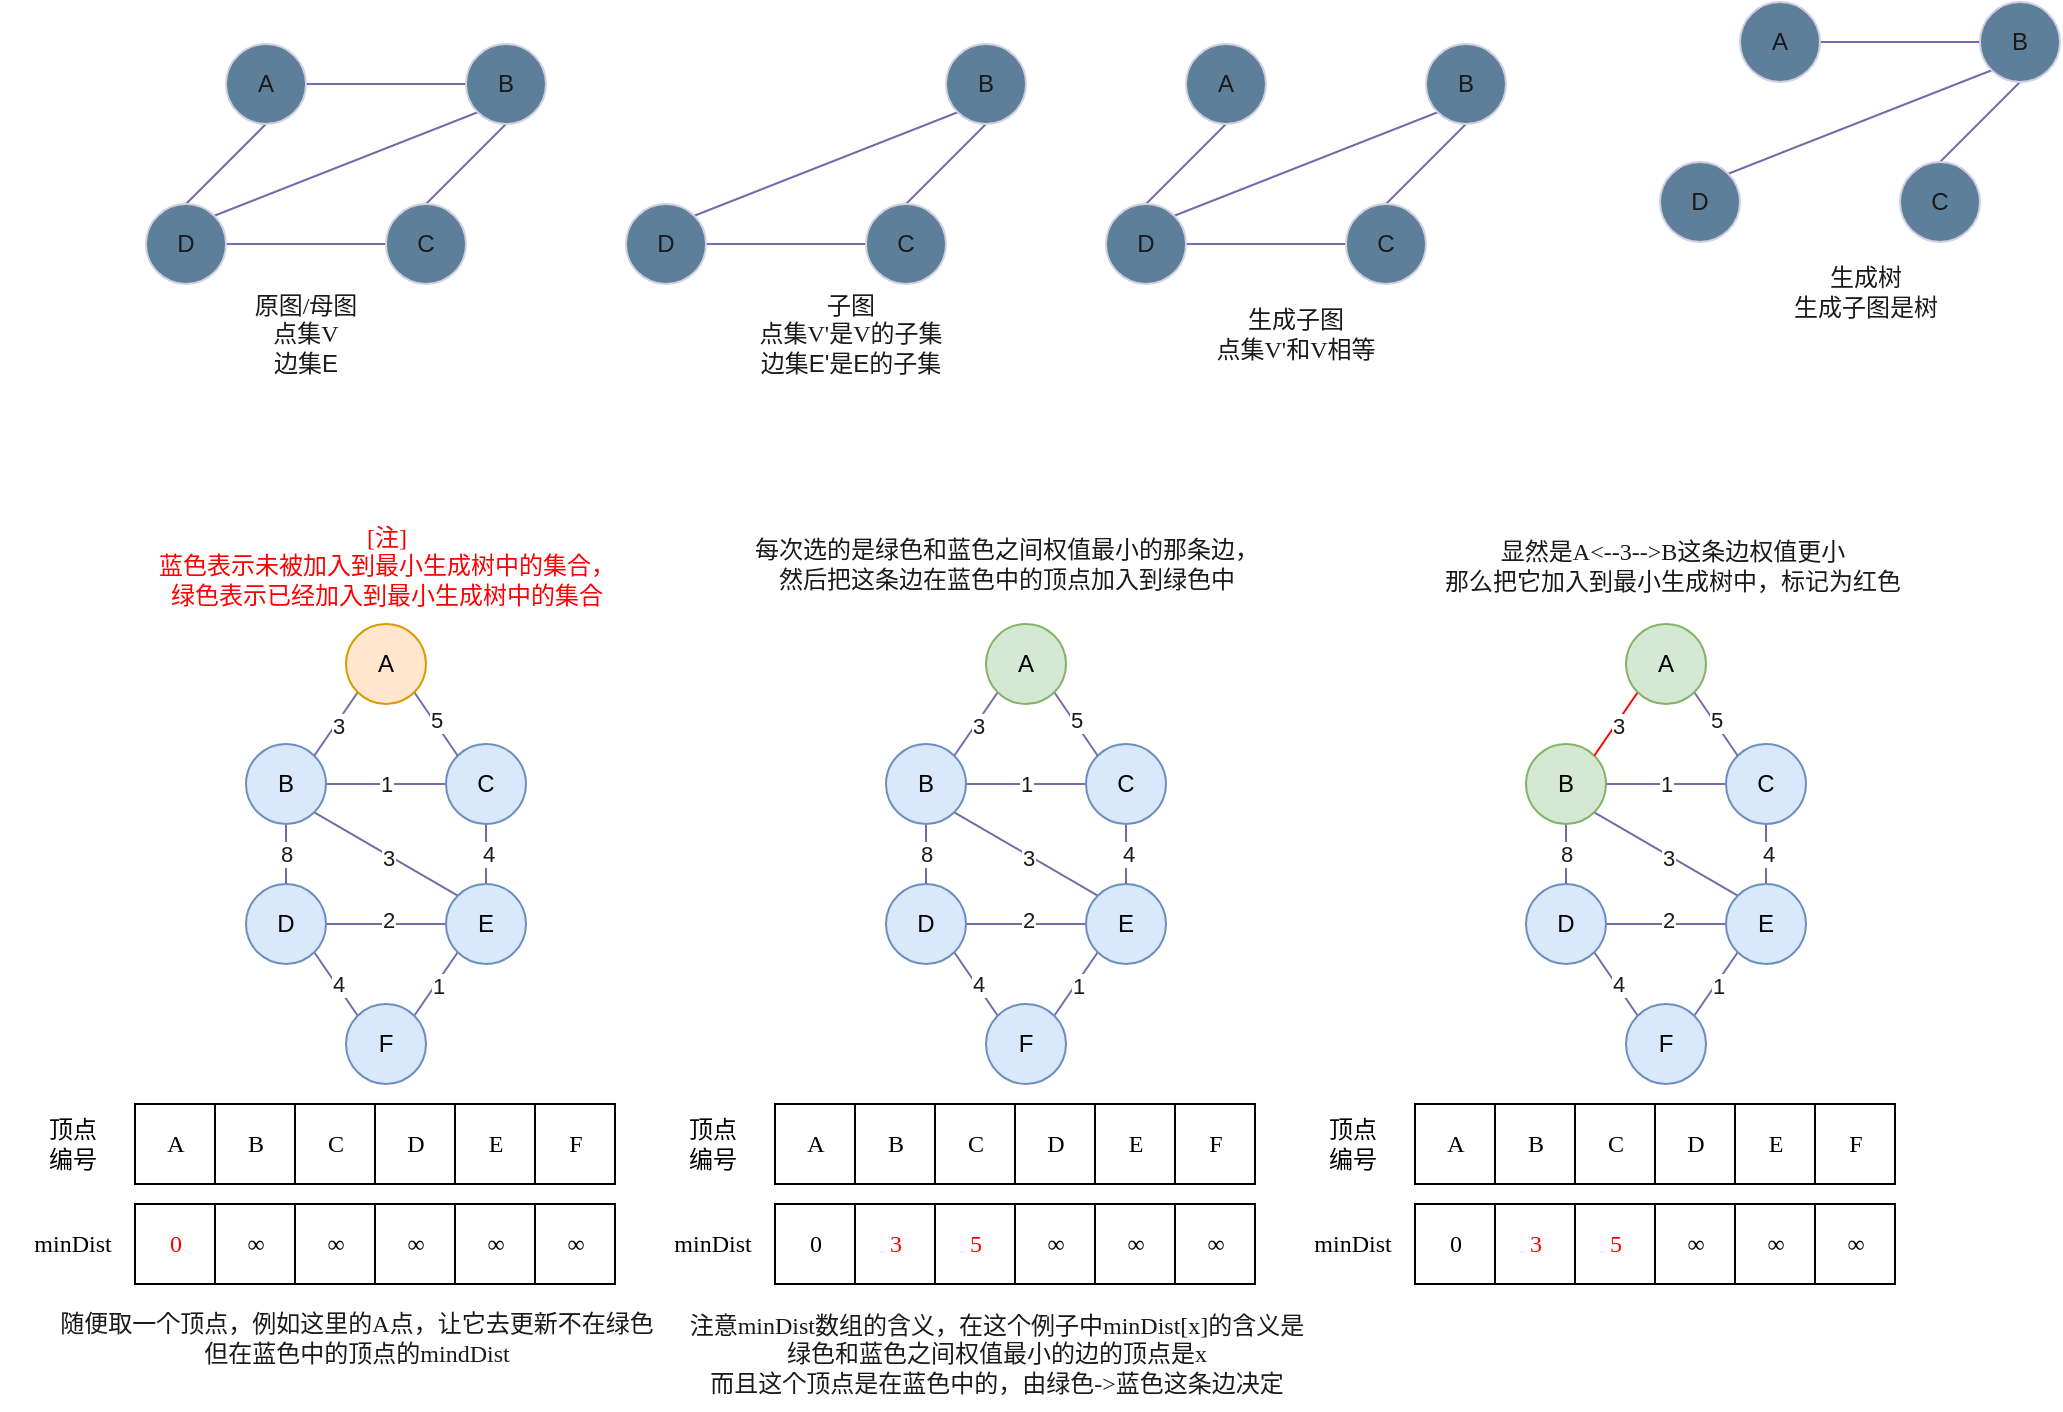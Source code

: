 <mxfile version="22.1.0" type="github">
  <diagram name="第 1 页" id="YPvkgxc72pYJRDHyZyRr">
    <mxGraphModel dx="1018" dy="499" grid="0" gridSize="10" guides="1" tooltips="1" connect="1" arrows="1" fold="1" page="1" pageScale="1" pageWidth="1654" pageHeight="2336" math="0" shadow="0">
      <root>
        <mxCell id="0" />
        <mxCell id="1" parent="0" />
        <mxCell id="_yBtyHJ39RuyEk72oxiZ-6" style="rounded=0;orthogonalLoop=1;jettySize=auto;html=1;exitX=1;exitY=0.5;exitDx=0;exitDy=0;endArrow=none;endFill=0;labelBackgroundColor=none;strokeColor=#736CA8;fontColor=default;" edge="1" parent="1" source="_yBtyHJ39RuyEk72oxiZ-1" target="_yBtyHJ39RuyEk72oxiZ-2">
          <mxGeometry relative="1" as="geometry" />
        </mxCell>
        <mxCell id="_yBtyHJ39RuyEk72oxiZ-8" style="rounded=0;orthogonalLoop=1;jettySize=auto;html=1;exitX=0.5;exitY=1;exitDx=0;exitDy=0;endArrow=none;endFill=0;entryX=0.5;entryY=0;entryDx=0;entryDy=0;labelBackgroundColor=none;strokeColor=#736CA8;fontColor=default;" edge="1" parent="1" source="_yBtyHJ39RuyEk72oxiZ-1" target="_yBtyHJ39RuyEk72oxiZ-3">
          <mxGeometry relative="1" as="geometry" />
        </mxCell>
        <mxCell id="_yBtyHJ39RuyEk72oxiZ-1" value="A" style="ellipse;whiteSpace=wrap;html=1;aspect=fixed;labelBackgroundColor=none;fillColor=#5D7F99;strokeColor=#D0CEE2;fontColor=#1A1A1A;" vertex="1" parent="1">
          <mxGeometry x="120" y="40" width="40" height="40" as="geometry" />
        </mxCell>
        <mxCell id="_yBtyHJ39RuyEk72oxiZ-7" style="rounded=0;orthogonalLoop=1;jettySize=auto;html=1;exitX=0.5;exitY=1;exitDx=0;exitDy=0;endArrow=none;endFill=0;labelBackgroundColor=none;strokeColor=#736CA8;fontColor=default;entryX=0.5;entryY=0;entryDx=0;entryDy=0;" edge="1" parent="1" source="_yBtyHJ39RuyEk72oxiZ-2" target="_yBtyHJ39RuyEk72oxiZ-4">
          <mxGeometry relative="1" as="geometry" />
        </mxCell>
        <mxCell id="_yBtyHJ39RuyEk72oxiZ-9" style="rounded=0;orthogonalLoop=1;jettySize=auto;html=1;exitX=0;exitY=1;exitDx=0;exitDy=0;entryX=1;entryY=0;entryDx=0;entryDy=0;endArrow=none;endFill=0;labelBackgroundColor=none;strokeColor=#736CA8;fontColor=default;" edge="1" parent="1" source="_yBtyHJ39RuyEk72oxiZ-2" target="_yBtyHJ39RuyEk72oxiZ-3">
          <mxGeometry relative="1" as="geometry" />
        </mxCell>
        <mxCell id="_yBtyHJ39RuyEk72oxiZ-2" value="B" style="ellipse;whiteSpace=wrap;html=1;aspect=fixed;labelBackgroundColor=none;fillColor=#5D7F99;strokeColor=#D0CEE2;fontColor=#1A1A1A;" vertex="1" parent="1">
          <mxGeometry x="240" y="40" width="40" height="40" as="geometry" />
        </mxCell>
        <mxCell id="_yBtyHJ39RuyEk72oxiZ-5" style="rounded=0;orthogonalLoop=1;jettySize=auto;html=1;exitX=1;exitY=0.5;exitDx=0;exitDy=0;entryX=0;entryY=0.5;entryDx=0;entryDy=0;endArrow=none;endFill=0;labelBackgroundColor=none;strokeColor=#736CA8;fontColor=default;" edge="1" parent="1" source="_yBtyHJ39RuyEk72oxiZ-3" target="_yBtyHJ39RuyEk72oxiZ-4">
          <mxGeometry relative="1" as="geometry" />
        </mxCell>
        <mxCell id="_yBtyHJ39RuyEk72oxiZ-3" value="D" style="ellipse;whiteSpace=wrap;html=1;aspect=fixed;labelBackgroundColor=none;fillColor=#5D7F99;strokeColor=#D0CEE2;fontColor=#1A1A1A;" vertex="1" parent="1">
          <mxGeometry x="80" y="120" width="40" height="40" as="geometry" />
        </mxCell>
        <mxCell id="_yBtyHJ39RuyEk72oxiZ-4" value="C" style="ellipse;whiteSpace=wrap;html=1;aspect=fixed;labelBackgroundColor=none;fillColor=#5D7F99;strokeColor=#D0CEE2;fontColor=#1A1A1A;" vertex="1" parent="1">
          <mxGeometry x="200" y="120" width="40" height="40" as="geometry" />
        </mxCell>
        <mxCell id="_yBtyHJ39RuyEk72oxiZ-13" style="rounded=0;orthogonalLoop=1;jettySize=auto;html=1;exitX=0.5;exitY=1;exitDx=0;exitDy=0;endArrow=none;endFill=0;labelBackgroundColor=none;strokeColor=#736CA8;fontColor=default;entryX=0.5;entryY=0;entryDx=0;entryDy=0;" edge="1" parent="1" source="_yBtyHJ39RuyEk72oxiZ-15" target="_yBtyHJ39RuyEk72oxiZ-18">
          <mxGeometry relative="1" as="geometry" />
        </mxCell>
        <mxCell id="_yBtyHJ39RuyEk72oxiZ-14" style="rounded=0;orthogonalLoop=1;jettySize=auto;html=1;exitX=0;exitY=1;exitDx=0;exitDy=0;entryX=1;entryY=0;entryDx=0;entryDy=0;endArrow=none;endFill=0;labelBackgroundColor=none;strokeColor=#736CA8;fontColor=default;" edge="1" parent="1" source="_yBtyHJ39RuyEk72oxiZ-15" target="_yBtyHJ39RuyEk72oxiZ-17">
          <mxGeometry relative="1" as="geometry" />
        </mxCell>
        <mxCell id="_yBtyHJ39RuyEk72oxiZ-15" value="B" style="ellipse;whiteSpace=wrap;html=1;aspect=fixed;labelBackgroundColor=none;fillColor=#5D7F99;strokeColor=#D0CEE2;fontColor=#1A1A1A;" vertex="1" parent="1">
          <mxGeometry x="480" y="40" width="40" height="40" as="geometry" />
        </mxCell>
        <mxCell id="_yBtyHJ39RuyEk72oxiZ-16" style="rounded=0;orthogonalLoop=1;jettySize=auto;html=1;exitX=1;exitY=0.5;exitDx=0;exitDy=0;entryX=0;entryY=0.5;entryDx=0;entryDy=0;endArrow=none;endFill=0;labelBackgroundColor=none;strokeColor=#736CA8;fontColor=default;" edge="1" parent="1" source="_yBtyHJ39RuyEk72oxiZ-17" target="_yBtyHJ39RuyEk72oxiZ-18">
          <mxGeometry relative="1" as="geometry" />
        </mxCell>
        <mxCell id="_yBtyHJ39RuyEk72oxiZ-17" value="D" style="ellipse;whiteSpace=wrap;html=1;aspect=fixed;labelBackgroundColor=none;fillColor=#5D7F99;strokeColor=#D0CEE2;fontColor=#1A1A1A;" vertex="1" parent="1">
          <mxGeometry x="320" y="120" width="40" height="40" as="geometry" />
        </mxCell>
        <mxCell id="_yBtyHJ39RuyEk72oxiZ-18" value="C" style="ellipse;whiteSpace=wrap;html=1;aspect=fixed;labelBackgroundColor=none;fillColor=#5D7F99;strokeColor=#D0CEE2;fontColor=#1A1A1A;" vertex="1" parent="1">
          <mxGeometry x="440" y="120" width="40" height="40" as="geometry" />
        </mxCell>
        <mxCell id="_yBtyHJ39RuyEk72oxiZ-20" style="rounded=0;orthogonalLoop=1;jettySize=auto;html=1;exitX=0.5;exitY=1;exitDx=0;exitDy=0;endArrow=none;endFill=0;entryX=0.5;entryY=0;entryDx=0;entryDy=0;labelBackgroundColor=none;strokeColor=#736CA8;fontColor=default;" edge="1" parent="1" source="_yBtyHJ39RuyEk72oxiZ-21" target="_yBtyHJ39RuyEk72oxiZ-26">
          <mxGeometry relative="1" as="geometry" />
        </mxCell>
        <mxCell id="_yBtyHJ39RuyEk72oxiZ-21" value="A" style="ellipse;whiteSpace=wrap;html=1;aspect=fixed;labelBackgroundColor=none;fillColor=#5D7F99;strokeColor=#D0CEE2;fontColor=#1A1A1A;" vertex="1" parent="1">
          <mxGeometry x="600" y="40" width="40" height="40" as="geometry" />
        </mxCell>
        <mxCell id="_yBtyHJ39RuyEk72oxiZ-22" style="rounded=0;orthogonalLoop=1;jettySize=auto;html=1;exitX=0.5;exitY=1;exitDx=0;exitDy=0;endArrow=none;endFill=0;labelBackgroundColor=none;strokeColor=#736CA8;fontColor=default;entryX=0.5;entryY=0;entryDx=0;entryDy=0;" edge="1" parent="1" source="_yBtyHJ39RuyEk72oxiZ-24" target="_yBtyHJ39RuyEk72oxiZ-27">
          <mxGeometry relative="1" as="geometry" />
        </mxCell>
        <mxCell id="_yBtyHJ39RuyEk72oxiZ-23" style="rounded=0;orthogonalLoop=1;jettySize=auto;html=1;exitX=0;exitY=1;exitDx=0;exitDy=0;entryX=1;entryY=0;entryDx=0;entryDy=0;endArrow=none;endFill=0;labelBackgroundColor=none;strokeColor=#736CA8;fontColor=default;" edge="1" parent="1" source="_yBtyHJ39RuyEk72oxiZ-24" target="_yBtyHJ39RuyEk72oxiZ-26">
          <mxGeometry relative="1" as="geometry" />
        </mxCell>
        <mxCell id="_yBtyHJ39RuyEk72oxiZ-24" value="B" style="ellipse;whiteSpace=wrap;html=1;aspect=fixed;labelBackgroundColor=none;fillColor=#5D7F99;strokeColor=#D0CEE2;fontColor=#1A1A1A;" vertex="1" parent="1">
          <mxGeometry x="720" y="40" width="40" height="40" as="geometry" />
        </mxCell>
        <mxCell id="_yBtyHJ39RuyEk72oxiZ-25" style="rounded=0;orthogonalLoop=1;jettySize=auto;html=1;exitX=1;exitY=0.5;exitDx=0;exitDy=0;entryX=0;entryY=0.5;entryDx=0;entryDy=0;endArrow=none;endFill=0;labelBackgroundColor=none;strokeColor=#736CA8;fontColor=default;" edge="1" parent="1" source="_yBtyHJ39RuyEk72oxiZ-26" target="_yBtyHJ39RuyEk72oxiZ-27">
          <mxGeometry relative="1" as="geometry" />
        </mxCell>
        <mxCell id="_yBtyHJ39RuyEk72oxiZ-26" value="D" style="ellipse;whiteSpace=wrap;html=1;aspect=fixed;labelBackgroundColor=none;fillColor=#5D7F99;strokeColor=#D0CEE2;fontColor=#1A1A1A;" vertex="1" parent="1">
          <mxGeometry x="560" y="120" width="40" height="40" as="geometry" />
        </mxCell>
        <mxCell id="_yBtyHJ39RuyEk72oxiZ-27" value="C" style="ellipse;whiteSpace=wrap;html=1;aspect=fixed;labelBackgroundColor=none;fillColor=#5D7F99;strokeColor=#D0CEE2;fontColor=#1A1A1A;" vertex="1" parent="1">
          <mxGeometry x="680" y="120" width="40" height="40" as="geometry" />
        </mxCell>
        <mxCell id="_yBtyHJ39RuyEk72oxiZ-28" value="&lt;font face=&quot;Hei&quot;&gt;原图/母图&lt;br&gt;点集V&lt;br&gt;边集&lt;/font&gt;E&lt;font face=&quot;Hei&quot;&gt;&lt;br&gt;&lt;/font&gt;" style="text;html=1;strokeColor=none;fillColor=none;align=center;verticalAlign=middle;whiteSpace=wrap;rounded=0;fontColor=#1A1A1A;" vertex="1" parent="1">
          <mxGeometry x="130" y="170" width="60" height="30" as="geometry" />
        </mxCell>
        <mxCell id="_yBtyHJ39RuyEk72oxiZ-29" value="&lt;font face=&quot;Hei&quot;&gt;子图&lt;br&gt;点集V&#39;是V的子集&lt;br&gt;&lt;/font&gt;边集E&#39;是E的子集&lt;font face=&quot;Hei&quot;&gt;&lt;br&gt;&lt;/font&gt;" style="text;html=1;strokeColor=none;fillColor=none;align=center;verticalAlign=middle;whiteSpace=wrap;rounded=0;fontColor=#1A1A1A;" vertex="1" parent="1">
          <mxGeometry x="370" y="170" width="125" height="30" as="geometry" />
        </mxCell>
        <mxCell id="_yBtyHJ39RuyEk72oxiZ-30" value="&lt;font face=&quot;Hei&quot;&gt;生成子图&lt;br&gt;点集V&#39;和V相等&lt;br&gt;&lt;/font&gt;" style="text;html=1;strokeColor=none;fillColor=none;align=center;verticalAlign=middle;whiteSpace=wrap;rounded=0;fontColor=#1A1A1A;" vertex="1" parent="1">
          <mxGeometry x="610" y="170" width="90" height="30" as="geometry" />
        </mxCell>
        <mxCell id="_yBtyHJ39RuyEk72oxiZ-39" value="&lt;font face=&quot;Hei&quot;&gt;生成树&lt;br&gt;生成子图是树&lt;br&gt;&lt;/font&gt;" style="text;html=1;strokeColor=none;fillColor=none;align=center;verticalAlign=middle;whiteSpace=wrap;rounded=0;fontColor=#1A1A1A;" vertex="1" parent="1">
          <mxGeometry x="877" y="149" width="126" height="30" as="geometry" />
        </mxCell>
        <mxCell id="_yBtyHJ39RuyEk72oxiZ-40" style="rounded=0;orthogonalLoop=1;jettySize=auto;html=1;exitX=1;exitY=0.5;exitDx=0;exitDy=0;endArrow=none;endFill=0;labelBackgroundColor=none;strokeColor=#736CA8;fontColor=default;" edge="1" parent="1" source="_yBtyHJ39RuyEk72oxiZ-42" target="_yBtyHJ39RuyEk72oxiZ-45">
          <mxGeometry relative="1" as="geometry" />
        </mxCell>
        <mxCell id="_yBtyHJ39RuyEk72oxiZ-42" value="A" style="ellipse;whiteSpace=wrap;html=1;aspect=fixed;labelBackgroundColor=none;fillColor=#5D7F99;strokeColor=#D0CEE2;fontColor=#1A1A1A;" vertex="1" parent="1">
          <mxGeometry x="877" y="19" width="40" height="40" as="geometry" />
        </mxCell>
        <mxCell id="_yBtyHJ39RuyEk72oxiZ-43" style="rounded=0;orthogonalLoop=1;jettySize=auto;html=1;exitX=0.5;exitY=1;exitDx=0;exitDy=0;endArrow=none;endFill=0;labelBackgroundColor=none;strokeColor=#736CA8;fontColor=default;entryX=0.5;entryY=0;entryDx=0;entryDy=0;" edge="1" parent="1" source="_yBtyHJ39RuyEk72oxiZ-45" target="_yBtyHJ39RuyEk72oxiZ-48">
          <mxGeometry relative="1" as="geometry" />
        </mxCell>
        <mxCell id="_yBtyHJ39RuyEk72oxiZ-44" style="rounded=0;orthogonalLoop=1;jettySize=auto;html=1;exitX=0;exitY=1;exitDx=0;exitDy=0;entryX=1;entryY=0;entryDx=0;entryDy=0;endArrow=none;endFill=0;labelBackgroundColor=none;strokeColor=#736CA8;fontColor=default;" edge="1" parent="1" source="_yBtyHJ39RuyEk72oxiZ-45" target="_yBtyHJ39RuyEk72oxiZ-47">
          <mxGeometry relative="1" as="geometry" />
        </mxCell>
        <mxCell id="_yBtyHJ39RuyEk72oxiZ-45" value="B" style="ellipse;whiteSpace=wrap;html=1;aspect=fixed;labelBackgroundColor=none;fillColor=#5D7F99;strokeColor=#D0CEE2;fontColor=#1A1A1A;" vertex="1" parent="1">
          <mxGeometry x="997" y="19" width="40" height="40" as="geometry" />
        </mxCell>
        <mxCell id="_yBtyHJ39RuyEk72oxiZ-47" value="D" style="ellipse;whiteSpace=wrap;html=1;aspect=fixed;labelBackgroundColor=none;fillColor=#5D7F99;strokeColor=#D0CEE2;fontColor=#1A1A1A;" vertex="1" parent="1">
          <mxGeometry x="837" y="99" width="40" height="40" as="geometry" />
        </mxCell>
        <mxCell id="_yBtyHJ39RuyEk72oxiZ-48" value="C" style="ellipse;whiteSpace=wrap;html=1;aspect=fixed;labelBackgroundColor=none;fillColor=#5D7F99;strokeColor=#D0CEE2;fontColor=#1A1A1A;" vertex="1" parent="1">
          <mxGeometry x="957" y="99" width="40" height="40" as="geometry" />
        </mxCell>
        <mxCell id="_yBtyHJ39RuyEk72oxiZ-57" style="rounded=0;orthogonalLoop=1;jettySize=auto;html=1;exitX=1;exitY=1;exitDx=0;exitDy=0;entryX=0;entryY=0;entryDx=0;entryDy=0;strokeColor=#736CA8;fontColor=#1A1A1A;endArrow=none;endFill=0;" edge="1" parent="1" source="_yBtyHJ39RuyEk72oxiZ-50" target="_yBtyHJ39RuyEk72oxiZ-55">
          <mxGeometry relative="1" as="geometry" />
        </mxCell>
        <mxCell id="_yBtyHJ39RuyEk72oxiZ-70" value="3" style="edgeLabel;html=1;align=center;verticalAlign=middle;resizable=0;points=[];fontColor=#1A1A1A;" vertex="1" connectable="0" parent="_yBtyHJ39RuyEk72oxiZ-57">
          <mxGeometry x="0.019" y="-1" relative="1" as="geometry">
            <mxPoint as="offset" />
          </mxGeometry>
        </mxCell>
        <mxCell id="_yBtyHJ39RuyEk72oxiZ-58" style="rounded=0;orthogonalLoop=1;jettySize=auto;html=1;exitX=1;exitY=0.5;exitDx=0;exitDy=0;entryX=0;entryY=0.5;entryDx=0;entryDy=0;strokeColor=#736CA8;fontColor=#1A1A1A;endArrow=none;endFill=0;" edge="1" parent="1" source="_yBtyHJ39RuyEk72oxiZ-50" target="_yBtyHJ39RuyEk72oxiZ-52">
          <mxGeometry relative="1" as="geometry" />
        </mxCell>
        <mxCell id="_yBtyHJ39RuyEk72oxiZ-68" value="1" style="edgeLabel;html=1;align=center;verticalAlign=middle;resizable=0;points=[];fontColor=#1A1A1A;" vertex="1" connectable="0" parent="_yBtyHJ39RuyEk72oxiZ-58">
          <mxGeometry x="-0.021" relative="1" as="geometry">
            <mxPoint as="offset" />
          </mxGeometry>
        </mxCell>
        <mxCell id="_yBtyHJ39RuyEk72oxiZ-64" style="rounded=0;orthogonalLoop=1;jettySize=auto;html=1;exitX=0.5;exitY=1;exitDx=0;exitDy=0;entryX=0.5;entryY=0;entryDx=0;entryDy=0;strokeColor=#736CA8;fontColor=#1A1A1A;endArrow=none;endFill=0;" edge="1" parent="1" source="_yBtyHJ39RuyEk72oxiZ-50" target="_yBtyHJ39RuyEk72oxiZ-54">
          <mxGeometry relative="1" as="geometry" />
        </mxCell>
        <mxCell id="_yBtyHJ39RuyEk72oxiZ-69" value="8" style="edgeLabel;html=1;align=center;verticalAlign=middle;resizable=0;points=[];fontColor=#1A1A1A;" vertex="1" connectable="0" parent="_yBtyHJ39RuyEk72oxiZ-64">
          <mxGeometry x="0.009" relative="1" as="geometry">
            <mxPoint as="offset" />
          </mxGeometry>
        </mxCell>
        <mxCell id="_yBtyHJ39RuyEk72oxiZ-50" value="B" style="ellipse;whiteSpace=wrap;html=1;aspect=fixed;strokeColor=#6c8ebf;fillColor=#dae8fc;" vertex="1" parent="1">
          <mxGeometry x="130" y="390" width="40" height="40" as="geometry" />
        </mxCell>
        <mxCell id="_yBtyHJ39RuyEk72oxiZ-65" style="rounded=0;orthogonalLoop=1;jettySize=auto;html=1;exitX=0.5;exitY=1;exitDx=0;exitDy=0;entryX=0.5;entryY=0;entryDx=0;entryDy=0;strokeColor=#736CA8;fontColor=#1A1A1A;endArrow=none;endFill=0;" edge="1" parent="1" source="_yBtyHJ39RuyEk72oxiZ-52" target="_yBtyHJ39RuyEk72oxiZ-55">
          <mxGeometry relative="1" as="geometry" />
        </mxCell>
        <mxCell id="_yBtyHJ39RuyEk72oxiZ-71" value="4" style="edgeLabel;html=1;align=center;verticalAlign=middle;resizable=0;points=[];fontColor=#1A1A1A;" vertex="1" connectable="0" parent="_yBtyHJ39RuyEk72oxiZ-65">
          <mxGeometry x="-0.021" y="1" relative="1" as="geometry">
            <mxPoint as="offset" />
          </mxGeometry>
        </mxCell>
        <mxCell id="_yBtyHJ39RuyEk72oxiZ-52" value="C" style="ellipse;whiteSpace=wrap;html=1;aspect=fixed;strokeColor=#6c8ebf;fillColor=#dae8fc;" vertex="1" parent="1">
          <mxGeometry x="230" y="390" width="40" height="40" as="geometry" />
        </mxCell>
        <mxCell id="_yBtyHJ39RuyEk72oxiZ-62" style="rounded=0;orthogonalLoop=1;jettySize=auto;html=1;exitX=0;exitY=1;exitDx=0;exitDy=0;entryX=1;entryY=0;entryDx=0;entryDy=0;strokeColor=#736CA8;fontColor=#1A1A1A;endArrow=none;endFill=0;" edge="1" parent="1" source="_yBtyHJ39RuyEk72oxiZ-53" target="_yBtyHJ39RuyEk72oxiZ-50">
          <mxGeometry relative="1" as="geometry" />
        </mxCell>
        <mxCell id="_yBtyHJ39RuyEk72oxiZ-66" value="3" style="edgeLabel;html=1;align=center;verticalAlign=middle;resizable=0;points=[];fontColor=#1A1A1A;" vertex="1" connectable="0" parent="_yBtyHJ39RuyEk72oxiZ-62">
          <mxGeometry x="0.004" y="1" relative="1" as="geometry">
            <mxPoint as="offset" />
          </mxGeometry>
        </mxCell>
        <mxCell id="_yBtyHJ39RuyEk72oxiZ-63" style="rounded=0;orthogonalLoop=1;jettySize=auto;html=1;exitX=1;exitY=1;exitDx=0;exitDy=0;entryX=0;entryY=0;entryDx=0;entryDy=0;strokeColor=#736CA8;fontColor=#1A1A1A;endArrow=none;endFill=0;" edge="1" parent="1" source="_yBtyHJ39RuyEk72oxiZ-53" target="_yBtyHJ39RuyEk72oxiZ-52">
          <mxGeometry relative="1" as="geometry" />
        </mxCell>
        <mxCell id="_yBtyHJ39RuyEk72oxiZ-67" value="5" style="edgeLabel;html=1;align=center;verticalAlign=middle;resizable=0;points=[];fontColor=#1A1A1A;" vertex="1" connectable="0" parent="_yBtyHJ39RuyEk72oxiZ-63">
          <mxGeometry x="-0.077" y="1" relative="1" as="geometry">
            <mxPoint as="offset" />
          </mxGeometry>
        </mxCell>
        <mxCell id="_yBtyHJ39RuyEk72oxiZ-53" value="A" style="ellipse;whiteSpace=wrap;html=1;aspect=fixed;strokeColor=#d79b00;fillColor=#ffe6cc;" vertex="1" parent="1">
          <mxGeometry x="180" y="330" width="40" height="40" as="geometry" />
        </mxCell>
        <mxCell id="_yBtyHJ39RuyEk72oxiZ-59" style="rounded=0;orthogonalLoop=1;jettySize=auto;html=1;exitX=1;exitY=0.5;exitDx=0;exitDy=0;entryX=0;entryY=0.5;entryDx=0;entryDy=0;strokeColor=#736CA8;fontColor=#1A1A1A;endArrow=none;endFill=0;" edge="1" parent="1" source="_yBtyHJ39RuyEk72oxiZ-54" target="_yBtyHJ39RuyEk72oxiZ-55">
          <mxGeometry relative="1" as="geometry" />
        </mxCell>
        <mxCell id="_yBtyHJ39RuyEk72oxiZ-72" value="2" style="edgeLabel;html=1;align=center;verticalAlign=middle;resizable=0;points=[];fontColor=#1A1A1A;" vertex="1" connectable="0" parent="_yBtyHJ39RuyEk72oxiZ-59">
          <mxGeometry x="0.009" y="2" relative="1" as="geometry">
            <mxPoint as="offset" />
          </mxGeometry>
        </mxCell>
        <mxCell id="_yBtyHJ39RuyEk72oxiZ-60" style="rounded=0;orthogonalLoop=1;jettySize=auto;html=1;exitX=1;exitY=1;exitDx=0;exitDy=0;entryX=0;entryY=0;entryDx=0;entryDy=0;strokeColor=#736CA8;fontColor=#1A1A1A;endArrow=none;endFill=0;" edge="1" parent="1" source="_yBtyHJ39RuyEk72oxiZ-54" target="_yBtyHJ39RuyEk72oxiZ-56">
          <mxGeometry relative="1" as="geometry" />
        </mxCell>
        <mxCell id="_yBtyHJ39RuyEk72oxiZ-73" value="4" style="edgeLabel;html=1;align=center;verticalAlign=middle;resizable=0;points=[];fontColor=#1A1A1A;" vertex="1" connectable="0" parent="_yBtyHJ39RuyEk72oxiZ-60">
          <mxGeometry x="0.008" y="1" relative="1" as="geometry">
            <mxPoint as="offset" />
          </mxGeometry>
        </mxCell>
        <mxCell id="_yBtyHJ39RuyEk72oxiZ-54" value="D" style="ellipse;whiteSpace=wrap;html=1;aspect=fixed;strokeColor=#6c8ebf;fillColor=#dae8fc;" vertex="1" parent="1">
          <mxGeometry x="130" y="460" width="40" height="40" as="geometry" />
        </mxCell>
        <mxCell id="_yBtyHJ39RuyEk72oxiZ-61" style="rounded=0;orthogonalLoop=1;jettySize=auto;html=1;exitX=0;exitY=1;exitDx=0;exitDy=0;entryX=1;entryY=0;entryDx=0;entryDy=0;strokeColor=#736CA8;fontColor=#1A1A1A;endArrow=none;endFill=0;" edge="1" parent="1" source="_yBtyHJ39RuyEk72oxiZ-55" target="_yBtyHJ39RuyEk72oxiZ-56">
          <mxGeometry relative="1" as="geometry" />
        </mxCell>
        <mxCell id="_yBtyHJ39RuyEk72oxiZ-74" value="1" style="edgeLabel;html=1;align=center;verticalAlign=middle;resizable=0;points=[];fontColor=#1A1A1A;" vertex="1" connectable="0" parent="_yBtyHJ39RuyEk72oxiZ-61">
          <mxGeometry x="0.017" y="1" relative="1" as="geometry">
            <mxPoint as="offset" />
          </mxGeometry>
        </mxCell>
        <mxCell id="_yBtyHJ39RuyEk72oxiZ-55" value="E" style="ellipse;whiteSpace=wrap;html=1;aspect=fixed;strokeColor=#6c8ebf;fillColor=#dae8fc;" vertex="1" parent="1">
          <mxGeometry x="230" y="460" width="40" height="40" as="geometry" />
        </mxCell>
        <mxCell id="_yBtyHJ39RuyEk72oxiZ-56" value="F" style="ellipse;whiteSpace=wrap;html=1;aspect=fixed;strokeColor=#6c8ebf;fillColor=#dae8fc;" vertex="1" parent="1">
          <mxGeometry x="180" y="520" width="40" height="40" as="geometry" />
        </mxCell>
        <mxCell id="_yBtyHJ39RuyEk72oxiZ-75" value="&lt;font color=&quot;#ff0000&quot; face=&quot;Hei&quot;&gt;[注]&lt;br&gt;蓝色表示未被加入到最小生成树中的集合，&lt;br&gt;绿色表示已经加入到最小生成树中的集合&lt;/font&gt;" style="text;html=1;align=center;verticalAlign=middle;resizable=0;points=[];autosize=1;strokeColor=none;fillColor=none;fontColor=#1A1A1A;" vertex="1" parent="1">
          <mxGeometry x="77" y="272" width="246" height="57" as="geometry" />
        </mxCell>
        <mxCell id="_yBtyHJ39RuyEk72oxiZ-76" value="&lt;font&gt;A&lt;/font&gt;" style="rounded=0;whiteSpace=wrap;html=1;fontFamily=Menlo;labelBackgroundColor=none;" vertex="1" parent="1">
          <mxGeometry x="74.5" y="570" width="40" height="40" as="geometry" />
        </mxCell>
        <mxCell id="_yBtyHJ39RuyEk72oxiZ-77" value="B" style="rounded=0;whiteSpace=wrap;html=1;fontFamily=Menlo;labelBackgroundColor=none;" vertex="1" parent="1">
          <mxGeometry x="114.5" y="570" width="40" height="40" as="geometry" />
        </mxCell>
        <mxCell id="_yBtyHJ39RuyEk72oxiZ-78" value="C" style="rounded=0;whiteSpace=wrap;html=1;fontFamily=Menlo;labelBackgroundColor=none;" vertex="1" parent="1">
          <mxGeometry x="154.5" y="570" width="40" height="40" as="geometry" />
        </mxCell>
        <mxCell id="_yBtyHJ39RuyEk72oxiZ-79" value="&lt;font&gt;D&lt;/font&gt;" style="rounded=0;whiteSpace=wrap;html=1;fontFamily=Menlo;labelBackgroundColor=none;" vertex="1" parent="1">
          <mxGeometry x="194.5" y="570" width="40" height="40" as="geometry" />
        </mxCell>
        <mxCell id="_yBtyHJ39RuyEk72oxiZ-80" value="E" style="rounded=0;whiteSpace=wrap;html=1;fontFamily=Menlo;labelBackgroundColor=none;" vertex="1" parent="1">
          <mxGeometry x="234.5" y="570" width="40" height="40" as="geometry" />
        </mxCell>
        <mxCell id="_yBtyHJ39RuyEk72oxiZ-81" value="&lt;font&gt;F&lt;/font&gt;" style="rounded=0;whiteSpace=wrap;html=1;fontFamily=Menlo;labelBackgroundColor=none;" vertex="1" parent="1">
          <mxGeometry x="274.5" y="570" width="40" height="40" as="geometry" />
        </mxCell>
        <mxCell id="_yBtyHJ39RuyEk72oxiZ-82" value="∞" style="rounded=0;whiteSpace=wrap;html=1;fontFamily=Menlo;labelBackgroundColor=none;" vertex="1" parent="1">
          <mxGeometry x="114.5" y="620" width="40" height="40" as="geometry" />
        </mxCell>
        <mxCell id="_yBtyHJ39RuyEk72oxiZ-83" value="∞" style="rounded=0;whiteSpace=wrap;html=1;fontFamily=Menlo;labelBackgroundColor=none;" vertex="1" parent="1">
          <mxGeometry x="154.5" y="620" width="40" height="40" as="geometry" />
        </mxCell>
        <mxCell id="_yBtyHJ39RuyEk72oxiZ-84" value="∞" style="rounded=0;whiteSpace=wrap;html=1;fontFamily=Menlo;labelBackgroundColor=none;" vertex="1" parent="1">
          <mxGeometry x="194.5" y="620" width="40" height="40" as="geometry" />
        </mxCell>
        <mxCell id="_yBtyHJ39RuyEk72oxiZ-85" value="∞" style="rounded=0;whiteSpace=wrap;html=1;fontFamily=Menlo;labelBackgroundColor=none;" vertex="1" parent="1">
          <mxGeometry x="234.5" y="620" width="40" height="40" as="geometry" />
        </mxCell>
        <mxCell id="_yBtyHJ39RuyEk72oxiZ-86" value="∞" style="rounded=0;whiteSpace=wrap;html=1;fontFamily=Menlo;labelBackgroundColor=none;" vertex="1" parent="1">
          <mxGeometry x="274.5" y="620" width="40" height="40" as="geometry" />
        </mxCell>
        <mxCell id="_yBtyHJ39RuyEk72oxiZ-87" value="&lt;font color=&quot;#ff0000&quot;&gt;0&lt;/font&gt;" style="rounded=0;whiteSpace=wrap;html=1;fontFamily=Menlo;labelBackgroundColor=none;" vertex="1" parent="1">
          <mxGeometry x="74.5" y="620" width="40" height="40" as="geometry" />
        </mxCell>
        <mxCell id="_yBtyHJ39RuyEk72oxiZ-88" value="minDist" style="text;html=1;align=center;verticalAlign=middle;resizable=0;points=[];autosize=1;fontFamily=Menlo;labelBackgroundColor=none;rounded=0;" vertex="1" parent="1">
          <mxGeometry x="7.5" y="625" width="70" height="30" as="geometry" />
        </mxCell>
        <mxCell id="_yBtyHJ39RuyEk72oxiZ-89" value="顶点&lt;br&gt;编号" style="text;html=1;align=center;verticalAlign=middle;resizable=0;points=[];autosize=1;fontFamily=Console;labelBackgroundColor=none;rounded=0;" vertex="1" parent="1">
          <mxGeometry x="17.5" y="570" width="50" height="40" as="geometry" />
        </mxCell>
        <mxCell id="_yBtyHJ39RuyEk72oxiZ-91" style="rounded=0;orthogonalLoop=1;jettySize=auto;html=1;exitX=1;exitY=1;exitDx=0;exitDy=0;entryX=0;entryY=0;entryDx=0;entryDy=0;strokeColor=#736CA8;fontColor=#1A1A1A;endArrow=none;endFill=0;" edge="1" parent="1" source="_yBtyHJ39RuyEk72oxiZ-97" target="_yBtyHJ39RuyEk72oxiZ-113">
          <mxGeometry relative="1" as="geometry" />
        </mxCell>
        <mxCell id="_yBtyHJ39RuyEk72oxiZ-92" value="3" style="edgeLabel;html=1;align=center;verticalAlign=middle;resizable=0;points=[];fontColor=#1A1A1A;" vertex="1" connectable="0" parent="_yBtyHJ39RuyEk72oxiZ-91">
          <mxGeometry x="0.019" y="-1" relative="1" as="geometry">
            <mxPoint as="offset" />
          </mxGeometry>
        </mxCell>
        <mxCell id="_yBtyHJ39RuyEk72oxiZ-93" style="rounded=0;orthogonalLoop=1;jettySize=auto;html=1;exitX=1;exitY=0.5;exitDx=0;exitDy=0;entryX=0;entryY=0.5;entryDx=0;entryDy=0;strokeColor=#736CA8;fontColor=#1A1A1A;endArrow=none;endFill=0;" edge="1" parent="1" source="_yBtyHJ39RuyEk72oxiZ-97" target="_yBtyHJ39RuyEk72oxiZ-100">
          <mxGeometry relative="1" as="geometry" />
        </mxCell>
        <mxCell id="_yBtyHJ39RuyEk72oxiZ-94" value="1" style="edgeLabel;html=1;align=center;verticalAlign=middle;resizable=0;points=[];fontColor=#1A1A1A;" vertex="1" connectable="0" parent="_yBtyHJ39RuyEk72oxiZ-93">
          <mxGeometry x="-0.021" relative="1" as="geometry">
            <mxPoint as="offset" />
          </mxGeometry>
        </mxCell>
        <mxCell id="_yBtyHJ39RuyEk72oxiZ-95" style="rounded=0;orthogonalLoop=1;jettySize=auto;html=1;exitX=0.5;exitY=1;exitDx=0;exitDy=0;entryX=0.5;entryY=0;entryDx=0;entryDy=0;strokeColor=#736CA8;fontColor=#1A1A1A;endArrow=none;endFill=0;" edge="1" parent="1" source="_yBtyHJ39RuyEk72oxiZ-97" target="_yBtyHJ39RuyEk72oxiZ-110">
          <mxGeometry relative="1" as="geometry" />
        </mxCell>
        <mxCell id="_yBtyHJ39RuyEk72oxiZ-96" value="8" style="edgeLabel;html=1;align=center;verticalAlign=middle;resizable=0;points=[];fontColor=#1A1A1A;" vertex="1" connectable="0" parent="_yBtyHJ39RuyEk72oxiZ-95">
          <mxGeometry x="0.009" relative="1" as="geometry">
            <mxPoint as="offset" />
          </mxGeometry>
        </mxCell>
        <mxCell id="_yBtyHJ39RuyEk72oxiZ-97" value="B" style="ellipse;whiteSpace=wrap;html=1;aspect=fixed;strokeColor=#6c8ebf;fillColor=#dae8fc;" vertex="1" parent="1">
          <mxGeometry x="450" y="390" width="40" height="40" as="geometry" />
        </mxCell>
        <mxCell id="_yBtyHJ39RuyEk72oxiZ-98" style="rounded=0;orthogonalLoop=1;jettySize=auto;html=1;exitX=0.5;exitY=1;exitDx=0;exitDy=0;entryX=0.5;entryY=0;entryDx=0;entryDy=0;strokeColor=#736CA8;fontColor=#1A1A1A;endArrow=none;endFill=0;" edge="1" parent="1" source="_yBtyHJ39RuyEk72oxiZ-100" target="_yBtyHJ39RuyEk72oxiZ-113">
          <mxGeometry relative="1" as="geometry" />
        </mxCell>
        <mxCell id="_yBtyHJ39RuyEk72oxiZ-99" value="4" style="edgeLabel;html=1;align=center;verticalAlign=middle;resizable=0;points=[];fontColor=#1A1A1A;" vertex="1" connectable="0" parent="_yBtyHJ39RuyEk72oxiZ-98">
          <mxGeometry x="-0.021" y="1" relative="1" as="geometry">
            <mxPoint as="offset" />
          </mxGeometry>
        </mxCell>
        <mxCell id="_yBtyHJ39RuyEk72oxiZ-100" value="C" style="ellipse;whiteSpace=wrap;html=1;aspect=fixed;strokeColor=#6c8ebf;fillColor=#dae8fc;" vertex="1" parent="1">
          <mxGeometry x="550" y="390" width="40" height="40" as="geometry" />
        </mxCell>
        <mxCell id="_yBtyHJ39RuyEk72oxiZ-101" style="rounded=0;orthogonalLoop=1;jettySize=auto;html=1;exitX=0;exitY=1;exitDx=0;exitDy=0;entryX=1;entryY=0;entryDx=0;entryDy=0;strokeColor=#736CA8;fontColor=#1A1A1A;endArrow=none;endFill=0;" edge="1" parent="1" source="_yBtyHJ39RuyEk72oxiZ-105" target="_yBtyHJ39RuyEk72oxiZ-97">
          <mxGeometry relative="1" as="geometry" />
        </mxCell>
        <mxCell id="_yBtyHJ39RuyEk72oxiZ-102" value="3" style="edgeLabel;html=1;align=center;verticalAlign=middle;resizable=0;points=[];fontColor=#1A1A1A;" vertex="1" connectable="0" parent="_yBtyHJ39RuyEk72oxiZ-101">
          <mxGeometry x="0.004" y="1" relative="1" as="geometry">
            <mxPoint as="offset" />
          </mxGeometry>
        </mxCell>
        <mxCell id="_yBtyHJ39RuyEk72oxiZ-103" style="rounded=0;orthogonalLoop=1;jettySize=auto;html=1;exitX=1;exitY=1;exitDx=0;exitDy=0;entryX=0;entryY=0;entryDx=0;entryDy=0;strokeColor=#736CA8;fontColor=#1A1A1A;endArrow=none;endFill=0;" edge="1" parent="1" source="_yBtyHJ39RuyEk72oxiZ-105" target="_yBtyHJ39RuyEk72oxiZ-100">
          <mxGeometry relative="1" as="geometry" />
        </mxCell>
        <mxCell id="_yBtyHJ39RuyEk72oxiZ-104" value="5" style="edgeLabel;html=1;align=center;verticalAlign=middle;resizable=0;points=[];fontColor=#1A1A1A;" vertex="1" connectable="0" parent="_yBtyHJ39RuyEk72oxiZ-103">
          <mxGeometry x="-0.077" y="1" relative="1" as="geometry">
            <mxPoint as="offset" />
          </mxGeometry>
        </mxCell>
        <mxCell id="_yBtyHJ39RuyEk72oxiZ-105" value="A" style="ellipse;whiteSpace=wrap;html=1;aspect=fixed;strokeColor=#82b366;fillColor=#d5e8d4;" vertex="1" parent="1">
          <mxGeometry x="500" y="330" width="40" height="40" as="geometry" />
        </mxCell>
        <mxCell id="_yBtyHJ39RuyEk72oxiZ-106" style="rounded=0;orthogonalLoop=1;jettySize=auto;html=1;exitX=1;exitY=0.5;exitDx=0;exitDy=0;entryX=0;entryY=0.5;entryDx=0;entryDy=0;strokeColor=#736CA8;fontColor=#1A1A1A;endArrow=none;endFill=0;" edge="1" parent="1" source="_yBtyHJ39RuyEk72oxiZ-110" target="_yBtyHJ39RuyEk72oxiZ-113">
          <mxGeometry relative="1" as="geometry" />
        </mxCell>
        <mxCell id="_yBtyHJ39RuyEk72oxiZ-107" value="2" style="edgeLabel;html=1;align=center;verticalAlign=middle;resizable=0;points=[];fontColor=#1A1A1A;" vertex="1" connectable="0" parent="_yBtyHJ39RuyEk72oxiZ-106">
          <mxGeometry x="0.009" y="2" relative="1" as="geometry">
            <mxPoint as="offset" />
          </mxGeometry>
        </mxCell>
        <mxCell id="_yBtyHJ39RuyEk72oxiZ-108" style="rounded=0;orthogonalLoop=1;jettySize=auto;html=1;exitX=1;exitY=1;exitDx=0;exitDy=0;entryX=0;entryY=0;entryDx=0;entryDy=0;strokeColor=#736CA8;fontColor=#1A1A1A;endArrow=none;endFill=0;" edge="1" parent="1" source="_yBtyHJ39RuyEk72oxiZ-110" target="_yBtyHJ39RuyEk72oxiZ-114">
          <mxGeometry relative="1" as="geometry" />
        </mxCell>
        <mxCell id="_yBtyHJ39RuyEk72oxiZ-109" value="4" style="edgeLabel;html=1;align=center;verticalAlign=middle;resizable=0;points=[];fontColor=#1A1A1A;" vertex="1" connectable="0" parent="_yBtyHJ39RuyEk72oxiZ-108">
          <mxGeometry x="0.008" y="1" relative="1" as="geometry">
            <mxPoint as="offset" />
          </mxGeometry>
        </mxCell>
        <mxCell id="_yBtyHJ39RuyEk72oxiZ-110" value="D" style="ellipse;whiteSpace=wrap;html=1;aspect=fixed;strokeColor=#6c8ebf;fillColor=#dae8fc;" vertex="1" parent="1">
          <mxGeometry x="450" y="460" width="40" height="40" as="geometry" />
        </mxCell>
        <mxCell id="_yBtyHJ39RuyEk72oxiZ-111" style="rounded=0;orthogonalLoop=1;jettySize=auto;html=1;exitX=0;exitY=1;exitDx=0;exitDy=0;entryX=1;entryY=0;entryDx=0;entryDy=0;strokeColor=#736CA8;fontColor=#1A1A1A;endArrow=none;endFill=0;" edge="1" parent="1" source="_yBtyHJ39RuyEk72oxiZ-113" target="_yBtyHJ39RuyEk72oxiZ-114">
          <mxGeometry relative="1" as="geometry" />
        </mxCell>
        <mxCell id="_yBtyHJ39RuyEk72oxiZ-112" value="1" style="edgeLabel;html=1;align=center;verticalAlign=middle;resizable=0;points=[];fontColor=#1A1A1A;" vertex="1" connectable="0" parent="_yBtyHJ39RuyEk72oxiZ-111">
          <mxGeometry x="0.017" y="1" relative="1" as="geometry">
            <mxPoint as="offset" />
          </mxGeometry>
        </mxCell>
        <mxCell id="_yBtyHJ39RuyEk72oxiZ-113" value="E" style="ellipse;whiteSpace=wrap;html=1;aspect=fixed;strokeColor=#6c8ebf;fillColor=#dae8fc;" vertex="1" parent="1">
          <mxGeometry x="550" y="460" width="40" height="40" as="geometry" />
        </mxCell>
        <mxCell id="_yBtyHJ39RuyEk72oxiZ-114" value="F" style="ellipse;whiteSpace=wrap;html=1;aspect=fixed;strokeColor=#6c8ebf;fillColor=#dae8fc;" vertex="1" parent="1">
          <mxGeometry x="500" y="520" width="40" height="40" as="geometry" />
        </mxCell>
        <mxCell id="_yBtyHJ39RuyEk72oxiZ-115" value="&lt;font&gt;A&lt;/font&gt;" style="rounded=0;whiteSpace=wrap;html=1;fontFamily=Menlo;labelBackgroundColor=none;" vertex="1" parent="1">
          <mxGeometry x="394.5" y="570" width="40" height="40" as="geometry" />
        </mxCell>
        <mxCell id="_yBtyHJ39RuyEk72oxiZ-116" value="B" style="rounded=0;whiteSpace=wrap;html=1;fontFamily=Menlo;labelBackgroundColor=none;" vertex="1" parent="1">
          <mxGeometry x="434.5" y="570" width="40" height="40" as="geometry" />
        </mxCell>
        <mxCell id="_yBtyHJ39RuyEk72oxiZ-117" value="C" style="rounded=0;whiteSpace=wrap;html=1;fontFamily=Menlo;labelBackgroundColor=none;" vertex="1" parent="1">
          <mxGeometry x="474.5" y="570" width="40" height="40" as="geometry" />
        </mxCell>
        <mxCell id="_yBtyHJ39RuyEk72oxiZ-118" value="&lt;font&gt;D&lt;/font&gt;" style="rounded=0;whiteSpace=wrap;html=1;fontFamily=Menlo;labelBackgroundColor=none;" vertex="1" parent="1">
          <mxGeometry x="514.5" y="570" width="40" height="40" as="geometry" />
        </mxCell>
        <mxCell id="_yBtyHJ39RuyEk72oxiZ-119" value="E" style="rounded=0;whiteSpace=wrap;html=1;fontFamily=Menlo;labelBackgroundColor=none;" vertex="1" parent="1">
          <mxGeometry x="554.5" y="570" width="40" height="40" as="geometry" />
        </mxCell>
        <mxCell id="_yBtyHJ39RuyEk72oxiZ-120" value="&lt;font&gt;F&lt;/font&gt;" style="rounded=0;whiteSpace=wrap;html=1;fontFamily=Menlo;labelBackgroundColor=none;" vertex="1" parent="1">
          <mxGeometry x="594.5" y="570" width="40" height="40" as="geometry" />
        </mxCell>
        <mxCell id="_yBtyHJ39RuyEk72oxiZ-121" value="&lt;font color=&quot;#ff0000&quot;&gt;3&lt;/font&gt;" style="rounded=0;whiteSpace=wrap;html=1;fontFamily=Menlo;labelBackgroundColor=none;" vertex="1" parent="1">
          <mxGeometry x="434.5" y="620" width="40" height="40" as="geometry" />
        </mxCell>
        <mxCell id="_yBtyHJ39RuyEk72oxiZ-122" value="&lt;font color=&quot;#ff0000&quot;&gt;5&lt;/font&gt;" style="rounded=0;whiteSpace=wrap;html=1;fontFamily=Menlo;labelBackgroundColor=none;" vertex="1" parent="1">
          <mxGeometry x="474.5" y="620" width="40" height="40" as="geometry" />
        </mxCell>
        <mxCell id="_yBtyHJ39RuyEk72oxiZ-123" value="∞" style="rounded=0;whiteSpace=wrap;html=1;fontFamily=Menlo;labelBackgroundColor=none;" vertex="1" parent="1">
          <mxGeometry x="514.5" y="620" width="40" height="40" as="geometry" />
        </mxCell>
        <mxCell id="_yBtyHJ39RuyEk72oxiZ-124" value="∞" style="rounded=0;whiteSpace=wrap;html=1;fontFamily=Menlo;labelBackgroundColor=none;" vertex="1" parent="1">
          <mxGeometry x="554.5" y="620" width="40" height="40" as="geometry" />
        </mxCell>
        <mxCell id="_yBtyHJ39RuyEk72oxiZ-125" value="∞" style="rounded=0;whiteSpace=wrap;html=1;fontFamily=Menlo;labelBackgroundColor=none;" vertex="1" parent="1">
          <mxGeometry x="594.5" y="620" width="40" height="40" as="geometry" />
        </mxCell>
        <mxCell id="_yBtyHJ39RuyEk72oxiZ-126" value="0" style="rounded=0;whiteSpace=wrap;html=1;fontFamily=Menlo;labelBackgroundColor=none;" vertex="1" parent="1">
          <mxGeometry x="394.5" y="620" width="40" height="40" as="geometry" />
        </mxCell>
        <mxCell id="_yBtyHJ39RuyEk72oxiZ-127" value="minDist" style="text;html=1;align=center;verticalAlign=middle;resizable=0;points=[];autosize=1;fontFamily=Menlo;labelBackgroundColor=none;rounded=0;" vertex="1" parent="1">
          <mxGeometry x="327.5" y="625" width="70" height="30" as="geometry" />
        </mxCell>
        <mxCell id="_yBtyHJ39RuyEk72oxiZ-128" value="顶点&lt;br&gt;编号" style="text;html=1;align=center;verticalAlign=middle;resizable=0;points=[];autosize=1;fontFamily=Console;labelBackgroundColor=none;rounded=0;" vertex="1" parent="1">
          <mxGeometry x="337.5" y="570" width="50" height="40" as="geometry" />
        </mxCell>
        <mxCell id="_yBtyHJ39RuyEk72oxiZ-129" value="&lt;font face=&quot;Hei&quot;&gt;每次选的是绿色和蓝色之间权值最小的那条边，&lt;br&gt;然后把这条边在蓝色中的顶点加入到绿色中&lt;/font&gt;" style="text;html=1;align=center;verticalAlign=middle;resizable=0;points=[];autosize=1;strokeColor=none;fillColor=none;fontColor=#1A1A1A;" vertex="1" parent="1">
          <mxGeometry x="370" y="280" width="280" height="40" as="geometry" />
        </mxCell>
        <mxCell id="_yBtyHJ39RuyEk72oxiZ-130" style="rounded=0;orthogonalLoop=1;jettySize=auto;html=1;exitX=1;exitY=1;exitDx=0;exitDy=0;entryX=0;entryY=0;entryDx=0;entryDy=0;strokeColor=#736CA8;fontColor=#1A1A1A;endArrow=none;endFill=0;" edge="1" parent="1" source="_yBtyHJ39RuyEk72oxiZ-136" target="_yBtyHJ39RuyEk72oxiZ-152">
          <mxGeometry relative="1" as="geometry" />
        </mxCell>
        <mxCell id="_yBtyHJ39RuyEk72oxiZ-131" value="3" style="edgeLabel;html=1;align=center;verticalAlign=middle;resizable=0;points=[];fontColor=#1A1A1A;" vertex="1" connectable="0" parent="_yBtyHJ39RuyEk72oxiZ-130">
          <mxGeometry x="0.019" y="-1" relative="1" as="geometry">
            <mxPoint as="offset" />
          </mxGeometry>
        </mxCell>
        <mxCell id="_yBtyHJ39RuyEk72oxiZ-132" style="rounded=0;orthogonalLoop=1;jettySize=auto;html=1;exitX=1;exitY=0.5;exitDx=0;exitDy=0;entryX=0;entryY=0.5;entryDx=0;entryDy=0;strokeColor=#736CA8;fontColor=#1A1A1A;endArrow=none;endFill=0;" edge="1" parent="1" source="_yBtyHJ39RuyEk72oxiZ-136" target="_yBtyHJ39RuyEk72oxiZ-139">
          <mxGeometry relative="1" as="geometry" />
        </mxCell>
        <mxCell id="_yBtyHJ39RuyEk72oxiZ-133" value="1" style="edgeLabel;html=1;align=center;verticalAlign=middle;resizable=0;points=[];fontColor=#1A1A1A;" vertex="1" connectable="0" parent="_yBtyHJ39RuyEk72oxiZ-132">
          <mxGeometry x="-0.021" relative="1" as="geometry">
            <mxPoint as="offset" />
          </mxGeometry>
        </mxCell>
        <mxCell id="_yBtyHJ39RuyEk72oxiZ-134" style="rounded=0;orthogonalLoop=1;jettySize=auto;html=1;exitX=0.5;exitY=1;exitDx=0;exitDy=0;entryX=0.5;entryY=0;entryDx=0;entryDy=0;strokeColor=#736CA8;fontColor=#1A1A1A;endArrow=none;endFill=0;" edge="1" parent="1" source="_yBtyHJ39RuyEk72oxiZ-136" target="_yBtyHJ39RuyEk72oxiZ-149">
          <mxGeometry relative="1" as="geometry" />
        </mxCell>
        <mxCell id="_yBtyHJ39RuyEk72oxiZ-135" value="8" style="edgeLabel;html=1;align=center;verticalAlign=middle;resizable=0;points=[];fontColor=#1A1A1A;" vertex="1" connectable="0" parent="_yBtyHJ39RuyEk72oxiZ-134">
          <mxGeometry x="0.009" relative="1" as="geometry">
            <mxPoint as="offset" />
          </mxGeometry>
        </mxCell>
        <mxCell id="_yBtyHJ39RuyEk72oxiZ-136" value="B" style="ellipse;whiteSpace=wrap;html=1;aspect=fixed;strokeColor=#82b366;fillColor=#d5e8d4;" vertex="1" parent="1">
          <mxGeometry x="770" y="390" width="40" height="40" as="geometry" />
        </mxCell>
        <mxCell id="_yBtyHJ39RuyEk72oxiZ-137" style="rounded=0;orthogonalLoop=1;jettySize=auto;html=1;exitX=0.5;exitY=1;exitDx=0;exitDy=0;entryX=0.5;entryY=0;entryDx=0;entryDy=0;strokeColor=#736CA8;fontColor=#1A1A1A;endArrow=none;endFill=0;" edge="1" parent="1" source="_yBtyHJ39RuyEk72oxiZ-139" target="_yBtyHJ39RuyEk72oxiZ-152">
          <mxGeometry relative="1" as="geometry" />
        </mxCell>
        <mxCell id="_yBtyHJ39RuyEk72oxiZ-138" value="4" style="edgeLabel;html=1;align=center;verticalAlign=middle;resizable=0;points=[];fontColor=#1A1A1A;" vertex="1" connectable="0" parent="_yBtyHJ39RuyEk72oxiZ-137">
          <mxGeometry x="-0.021" y="1" relative="1" as="geometry">
            <mxPoint as="offset" />
          </mxGeometry>
        </mxCell>
        <mxCell id="_yBtyHJ39RuyEk72oxiZ-139" value="C" style="ellipse;whiteSpace=wrap;html=1;aspect=fixed;strokeColor=#6c8ebf;fillColor=#dae8fc;" vertex="1" parent="1">
          <mxGeometry x="870" y="390" width="40" height="40" as="geometry" />
        </mxCell>
        <mxCell id="_yBtyHJ39RuyEk72oxiZ-140" style="rounded=0;orthogonalLoop=1;jettySize=auto;html=1;exitX=0;exitY=1;exitDx=0;exitDy=0;entryX=1;entryY=0;entryDx=0;entryDy=0;strokeColor=#FF0000;fontColor=#1A1A1A;endArrow=none;endFill=0;fillColor=#e51400;" edge="1" parent="1" source="_yBtyHJ39RuyEk72oxiZ-144" target="_yBtyHJ39RuyEk72oxiZ-136">
          <mxGeometry relative="1" as="geometry" />
        </mxCell>
        <mxCell id="_yBtyHJ39RuyEk72oxiZ-141" value="3" style="edgeLabel;html=1;align=center;verticalAlign=middle;resizable=0;points=[];fontColor=#1A1A1A;" vertex="1" connectable="0" parent="_yBtyHJ39RuyEk72oxiZ-140">
          <mxGeometry x="0.004" y="1" relative="1" as="geometry">
            <mxPoint as="offset" />
          </mxGeometry>
        </mxCell>
        <mxCell id="_yBtyHJ39RuyEk72oxiZ-142" style="rounded=0;orthogonalLoop=1;jettySize=auto;html=1;exitX=1;exitY=1;exitDx=0;exitDy=0;entryX=0;entryY=0;entryDx=0;entryDy=0;strokeColor=#736CA8;fontColor=#1A1A1A;endArrow=none;endFill=0;" edge="1" parent="1" source="_yBtyHJ39RuyEk72oxiZ-144" target="_yBtyHJ39RuyEk72oxiZ-139">
          <mxGeometry relative="1" as="geometry" />
        </mxCell>
        <mxCell id="_yBtyHJ39RuyEk72oxiZ-143" value="5" style="edgeLabel;html=1;align=center;verticalAlign=middle;resizable=0;points=[];fontColor=#1A1A1A;" vertex="1" connectable="0" parent="_yBtyHJ39RuyEk72oxiZ-142">
          <mxGeometry x="-0.077" y="1" relative="1" as="geometry">
            <mxPoint as="offset" />
          </mxGeometry>
        </mxCell>
        <mxCell id="_yBtyHJ39RuyEk72oxiZ-144" value="A" style="ellipse;whiteSpace=wrap;html=1;aspect=fixed;strokeColor=#82b366;fillColor=#d5e8d4;" vertex="1" parent="1">
          <mxGeometry x="820" y="330" width="40" height="40" as="geometry" />
        </mxCell>
        <mxCell id="_yBtyHJ39RuyEk72oxiZ-145" style="rounded=0;orthogonalLoop=1;jettySize=auto;html=1;exitX=1;exitY=0.5;exitDx=0;exitDy=0;entryX=0;entryY=0.5;entryDx=0;entryDy=0;strokeColor=#736CA8;fontColor=#1A1A1A;endArrow=none;endFill=0;" edge="1" parent="1" source="_yBtyHJ39RuyEk72oxiZ-149" target="_yBtyHJ39RuyEk72oxiZ-152">
          <mxGeometry relative="1" as="geometry" />
        </mxCell>
        <mxCell id="_yBtyHJ39RuyEk72oxiZ-146" value="2" style="edgeLabel;html=1;align=center;verticalAlign=middle;resizable=0;points=[];fontColor=#1A1A1A;" vertex="1" connectable="0" parent="_yBtyHJ39RuyEk72oxiZ-145">
          <mxGeometry x="0.009" y="2" relative="1" as="geometry">
            <mxPoint as="offset" />
          </mxGeometry>
        </mxCell>
        <mxCell id="_yBtyHJ39RuyEk72oxiZ-147" style="rounded=0;orthogonalLoop=1;jettySize=auto;html=1;exitX=1;exitY=1;exitDx=0;exitDy=0;entryX=0;entryY=0;entryDx=0;entryDy=0;strokeColor=#736CA8;fontColor=#1A1A1A;endArrow=none;endFill=0;" edge="1" parent="1" source="_yBtyHJ39RuyEk72oxiZ-149" target="_yBtyHJ39RuyEk72oxiZ-153">
          <mxGeometry relative="1" as="geometry" />
        </mxCell>
        <mxCell id="_yBtyHJ39RuyEk72oxiZ-148" value="4" style="edgeLabel;html=1;align=center;verticalAlign=middle;resizable=0;points=[];fontColor=#1A1A1A;" vertex="1" connectable="0" parent="_yBtyHJ39RuyEk72oxiZ-147">
          <mxGeometry x="0.008" y="1" relative="1" as="geometry">
            <mxPoint as="offset" />
          </mxGeometry>
        </mxCell>
        <mxCell id="_yBtyHJ39RuyEk72oxiZ-149" value="D" style="ellipse;whiteSpace=wrap;html=1;aspect=fixed;strokeColor=#6c8ebf;fillColor=#dae8fc;" vertex="1" parent="1">
          <mxGeometry x="770" y="460" width="40" height="40" as="geometry" />
        </mxCell>
        <mxCell id="_yBtyHJ39RuyEk72oxiZ-150" style="rounded=0;orthogonalLoop=1;jettySize=auto;html=1;exitX=0;exitY=1;exitDx=0;exitDy=0;entryX=1;entryY=0;entryDx=0;entryDy=0;strokeColor=#736CA8;fontColor=#1A1A1A;endArrow=none;endFill=0;" edge="1" parent="1" source="_yBtyHJ39RuyEk72oxiZ-152" target="_yBtyHJ39RuyEk72oxiZ-153">
          <mxGeometry relative="1" as="geometry" />
        </mxCell>
        <mxCell id="_yBtyHJ39RuyEk72oxiZ-151" value="1" style="edgeLabel;html=1;align=center;verticalAlign=middle;resizable=0;points=[];fontColor=#1A1A1A;" vertex="1" connectable="0" parent="_yBtyHJ39RuyEk72oxiZ-150">
          <mxGeometry x="0.017" y="1" relative="1" as="geometry">
            <mxPoint as="offset" />
          </mxGeometry>
        </mxCell>
        <mxCell id="_yBtyHJ39RuyEk72oxiZ-152" value="E" style="ellipse;whiteSpace=wrap;html=1;aspect=fixed;strokeColor=#6c8ebf;fillColor=#dae8fc;" vertex="1" parent="1">
          <mxGeometry x="870" y="460" width="40" height="40" as="geometry" />
        </mxCell>
        <mxCell id="_yBtyHJ39RuyEk72oxiZ-153" value="F" style="ellipse;whiteSpace=wrap;html=1;aspect=fixed;strokeColor=#6c8ebf;fillColor=#dae8fc;" vertex="1" parent="1">
          <mxGeometry x="820" y="520" width="40" height="40" as="geometry" />
        </mxCell>
        <mxCell id="_yBtyHJ39RuyEk72oxiZ-154" value="&lt;font&gt;A&lt;/font&gt;" style="rounded=0;whiteSpace=wrap;html=1;fontFamily=Menlo;labelBackgroundColor=none;" vertex="1" parent="1">
          <mxGeometry x="714.5" y="570" width="40" height="40" as="geometry" />
        </mxCell>
        <mxCell id="_yBtyHJ39RuyEk72oxiZ-155" value="B" style="rounded=0;whiteSpace=wrap;html=1;fontFamily=Menlo;labelBackgroundColor=none;" vertex="1" parent="1">
          <mxGeometry x="754.5" y="570" width="40" height="40" as="geometry" />
        </mxCell>
        <mxCell id="_yBtyHJ39RuyEk72oxiZ-156" value="C" style="rounded=0;whiteSpace=wrap;html=1;fontFamily=Menlo;labelBackgroundColor=none;" vertex="1" parent="1">
          <mxGeometry x="794.5" y="570" width="40" height="40" as="geometry" />
        </mxCell>
        <mxCell id="_yBtyHJ39RuyEk72oxiZ-157" value="&lt;font&gt;D&lt;/font&gt;" style="rounded=0;whiteSpace=wrap;html=1;fontFamily=Menlo;labelBackgroundColor=none;" vertex="1" parent="1">
          <mxGeometry x="834.5" y="570" width="40" height="40" as="geometry" />
        </mxCell>
        <mxCell id="_yBtyHJ39RuyEk72oxiZ-158" value="E" style="rounded=0;whiteSpace=wrap;html=1;fontFamily=Menlo;labelBackgroundColor=none;" vertex="1" parent="1">
          <mxGeometry x="874.5" y="570" width="40" height="40" as="geometry" />
        </mxCell>
        <mxCell id="_yBtyHJ39RuyEk72oxiZ-159" value="&lt;font&gt;F&lt;/font&gt;" style="rounded=0;whiteSpace=wrap;html=1;fontFamily=Menlo;labelBackgroundColor=none;" vertex="1" parent="1">
          <mxGeometry x="914.5" y="570" width="40" height="40" as="geometry" />
        </mxCell>
        <mxCell id="_yBtyHJ39RuyEk72oxiZ-160" value="&lt;font color=&quot;#ff0000&quot;&gt;3&lt;/font&gt;" style="rounded=0;whiteSpace=wrap;html=1;fontFamily=Menlo;labelBackgroundColor=none;" vertex="1" parent="1">
          <mxGeometry x="754.5" y="620" width="40" height="40" as="geometry" />
        </mxCell>
        <mxCell id="_yBtyHJ39RuyEk72oxiZ-161" value="&lt;font color=&quot;#ff0000&quot;&gt;5&lt;/font&gt;" style="rounded=0;whiteSpace=wrap;html=1;fontFamily=Menlo;labelBackgroundColor=none;" vertex="1" parent="1">
          <mxGeometry x="794.5" y="620" width="40" height="40" as="geometry" />
        </mxCell>
        <mxCell id="_yBtyHJ39RuyEk72oxiZ-162" value="∞" style="rounded=0;whiteSpace=wrap;html=1;fontFamily=Menlo;labelBackgroundColor=none;" vertex="1" parent="1">
          <mxGeometry x="834.5" y="620" width="40" height="40" as="geometry" />
        </mxCell>
        <mxCell id="_yBtyHJ39RuyEk72oxiZ-163" value="∞" style="rounded=0;whiteSpace=wrap;html=1;fontFamily=Menlo;labelBackgroundColor=none;" vertex="1" parent="1">
          <mxGeometry x="874.5" y="620" width="40" height="40" as="geometry" />
        </mxCell>
        <mxCell id="_yBtyHJ39RuyEk72oxiZ-164" value="∞" style="rounded=0;whiteSpace=wrap;html=1;fontFamily=Menlo;labelBackgroundColor=none;" vertex="1" parent="1">
          <mxGeometry x="914.5" y="620" width="40" height="40" as="geometry" />
        </mxCell>
        <mxCell id="_yBtyHJ39RuyEk72oxiZ-165" value="0" style="rounded=0;whiteSpace=wrap;html=1;fontFamily=Menlo;labelBackgroundColor=none;" vertex="1" parent="1">
          <mxGeometry x="714.5" y="620" width="40" height="40" as="geometry" />
        </mxCell>
        <mxCell id="_yBtyHJ39RuyEk72oxiZ-166" value="minDist" style="text;html=1;align=center;verticalAlign=middle;resizable=0;points=[];autosize=1;fontFamily=Menlo;labelBackgroundColor=none;rounded=0;" vertex="1" parent="1">
          <mxGeometry x="647.5" y="625" width="70" height="30" as="geometry" />
        </mxCell>
        <mxCell id="_yBtyHJ39RuyEk72oxiZ-167" value="顶点&lt;br&gt;编号" style="text;html=1;align=center;verticalAlign=middle;resizable=0;points=[];autosize=1;fontFamily=Console;labelBackgroundColor=none;rounded=0;" vertex="1" parent="1">
          <mxGeometry x="657.5" y="570" width="50" height="40" as="geometry" />
        </mxCell>
        <mxCell id="_yBtyHJ39RuyEk72oxiZ-168" value="&lt;font face=&quot;Hei&quot;&gt;显然是A&amp;lt;--3--&amp;gt;B这条边权值更小&lt;br&gt;那么把它加入到最小生成树中，标记为红色&lt;br&gt;&lt;/font&gt;" style="text;html=1;align=center;verticalAlign=middle;resizable=0;points=[];autosize=1;strokeColor=none;fillColor=none;fontColor=#1A1A1A;" vertex="1" parent="1">
          <mxGeometry x="720" y="279.5" width="246" height="42" as="geometry" />
        </mxCell>
        <mxCell id="_yBtyHJ39RuyEk72oxiZ-169" value="&lt;font face=&quot;Hei&quot;&gt;随便取一个顶点，例如这里的A点，让它去更新不在绿色&lt;br&gt;但在蓝色中的顶点的mindDist&lt;br&gt;&lt;/font&gt;" style="text;html=1;align=center;verticalAlign=middle;resizable=0;points=[];autosize=1;strokeColor=none;fillColor=none;fontColor=#1A1A1A;" vertex="1" parent="1">
          <mxGeometry x="28" y="666" width="314" height="42" as="geometry" />
        </mxCell>
        <mxCell id="_yBtyHJ39RuyEk72oxiZ-170" value="&lt;font face=&quot;Hei&quot;&gt;注意minDist数组的含义，在这个例子中minDist[x]的含义是&lt;br&gt;绿色和蓝色之间权值最小的边的顶点是x&lt;br&gt;而且这个顶点是在蓝色中的，由绿色-&amp;gt;蓝色这条边决定&lt;br&gt;&lt;/font&gt;" style="text;html=1;align=center;verticalAlign=middle;resizable=0;points=[];autosize=1;strokeColor=none;fillColor=none;fontColor=#1A1A1A;" vertex="1" parent="1">
          <mxGeometry x="337.5" y="666" width="334" height="57" as="geometry" />
        </mxCell>
      </root>
    </mxGraphModel>
  </diagram>
</mxfile>
